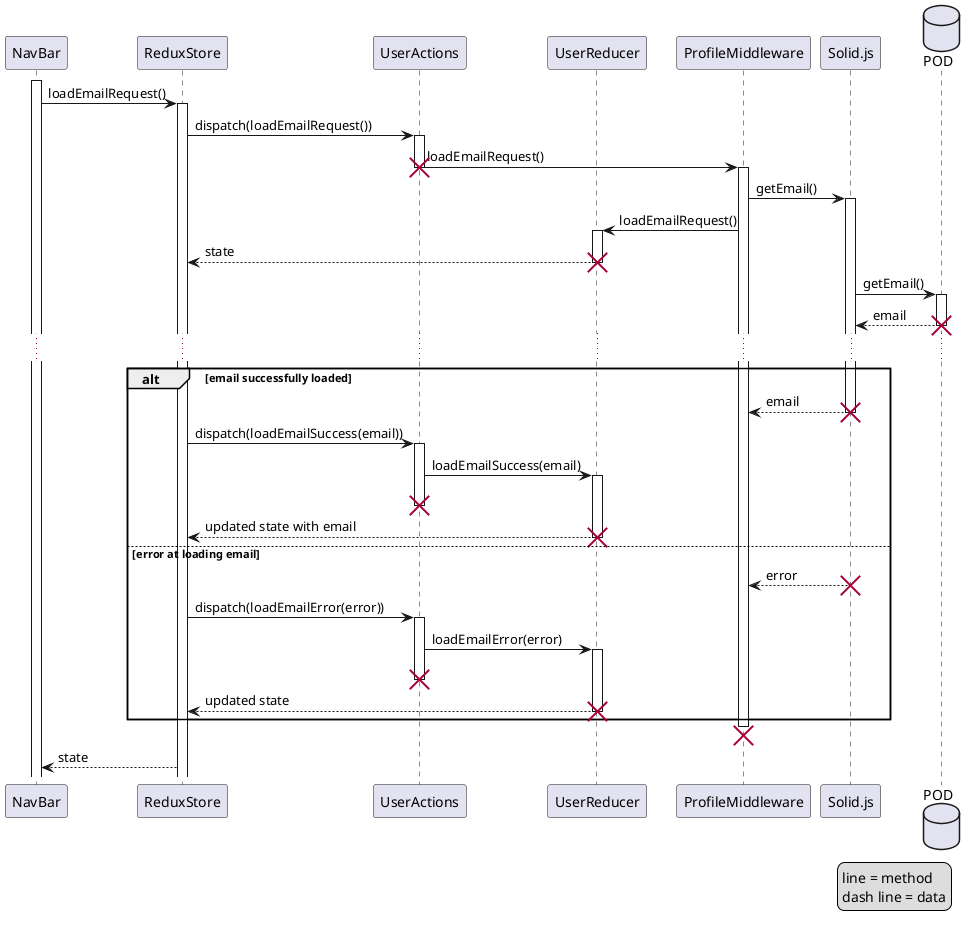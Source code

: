 title Load routes - Sequence Diagram 

@startuml

participant NavBar as nb 
participant ReduxStore as rs 
participant UserActions as ra 
participant UserReducer as rr 
participant ProfileMiddleware as rm 
participant Solid.js as s 
database POD as p

activate nb
nb -> rs: loadEmailRequest()
activate rs
rs -> ra: dispatch(loadEmailRequest())
activate ra
ra -> rm: loadEmailRequest()
destroy ra
activate rm
rm -> s: getEmail()
activate s
rm -> rr: loadEmailRequest()
activate rr
rr --> rs: state
destroy rr
s -> p: getEmail()
activate p
p --> s: email
destroy p
...
alt email successfully loaded
s --> rm: email
destroy s
rs -> ra: dispatch(loadEmailSuccess(email))
activate ra
ra -> rr: loadEmailSuccess(email)
activate rr
destroy ra
rr --> rs: updated state with email
destroy rr
else error at loading email
s --> rm: error
destroy s
rs -> ra: dispatch(loadEmailError(error))
activate ra
ra -> rr: loadEmailError(error)
activate rr
destroy ra
rr --> rs: updated state
destroy rr
end
destroy rm
rs --> nb: state
legend right
line = method
dash line = data
endlegend

@enduml